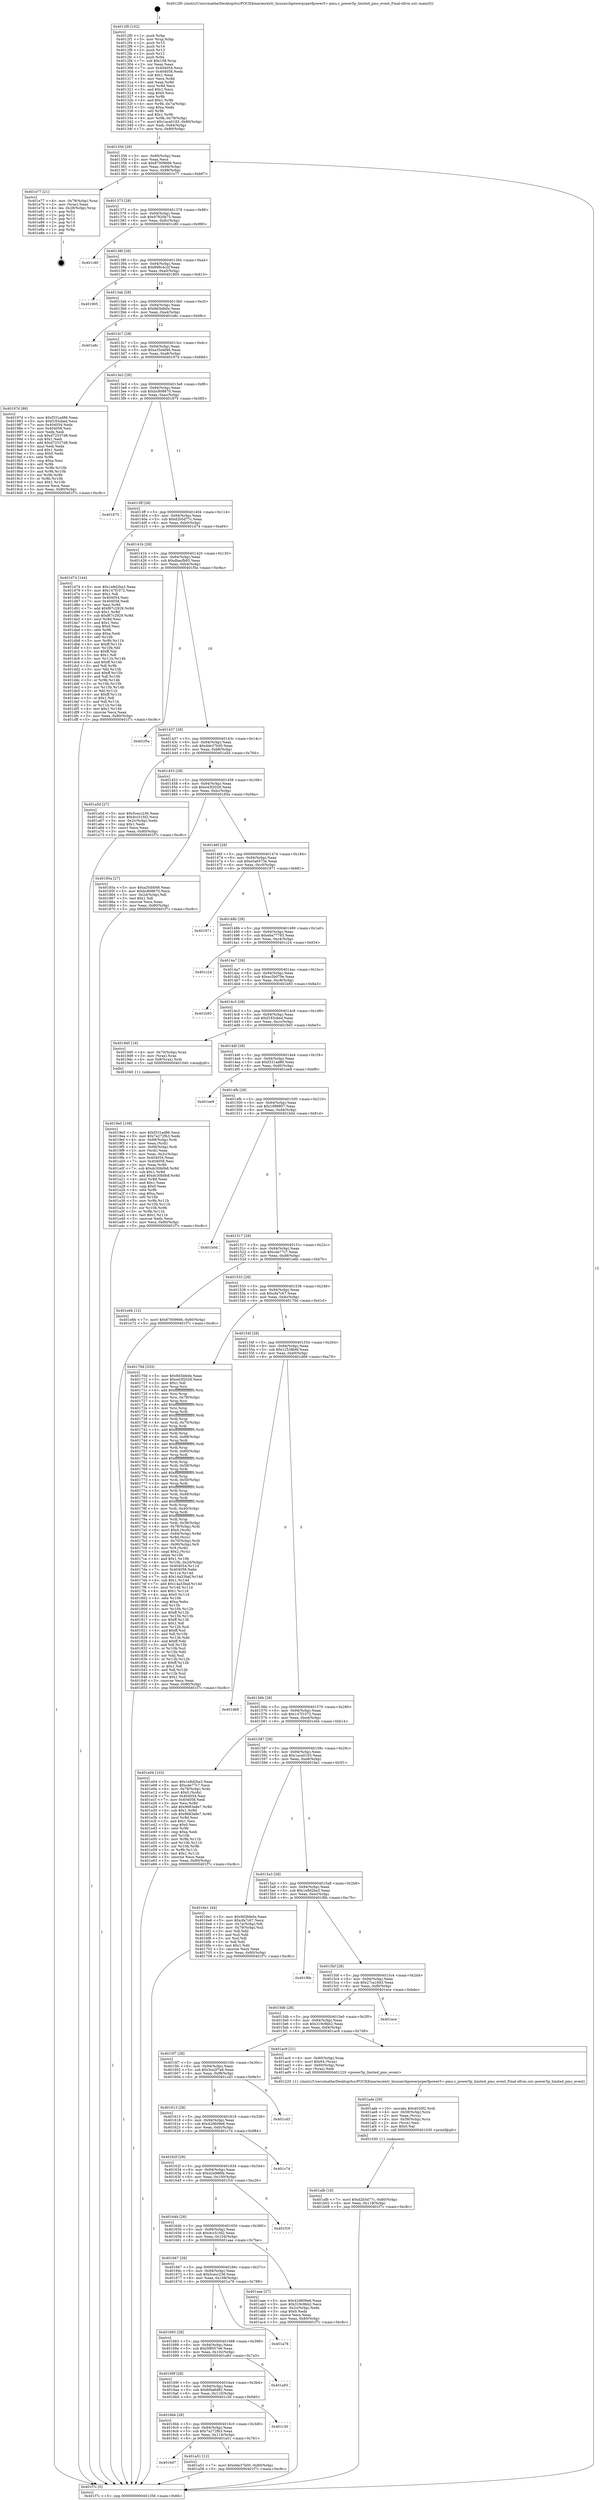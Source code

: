 digraph "0x4012f0" {
  label = "0x4012f0 (/mnt/c/Users/mathe/Desktop/tcc/POCII/binaries/extr_linuxarchpowerpcperfpower5+-pmu.c_power5p_limited_pmc_event_Final-ollvm.out::main(0))"
  labelloc = "t"
  node[shape=record]

  Entry [label="",width=0.3,height=0.3,shape=circle,fillcolor=black,style=filled]
  "0x401356" [label="{
     0x401356 [29]\l
     | [instrs]\l
     &nbsp;&nbsp;0x401356 \<+3\>: mov -0x80(%rbp),%eax\l
     &nbsp;&nbsp;0x401359 \<+2\>: mov %eax,%ecx\l
     &nbsp;&nbsp;0x40135b \<+6\>: sub $0x87009666,%ecx\l
     &nbsp;&nbsp;0x401361 \<+6\>: mov %eax,-0x94(%rbp)\l
     &nbsp;&nbsp;0x401367 \<+6\>: mov %ecx,-0x98(%rbp)\l
     &nbsp;&nbsp;0x40136d \<+6\>: je 0000000000401e77 \<main+0xb87\>\l
  }"]
  "0x401e77" [label="{
     0x401e77 [21]\l
     | [instrs]\l
     &nbsp;&nbsp;0x401e77 \<+4\>: mov -0x78(%rbp),%rax\l
     &nbsp;&nbsp;0x401e7b \<+2\>: mov (%rax),%eax\l
     &nbsp;&nbsp;0x401e7d \<+4\>: lea -0x28(%rbp),%rsp\l
     &nbsp;&nbsp;0x401e81 \<+1\>: pop %rbx\l
     &nbsp;&nbsp;0x401e82 \<+2\>: pop %r12\l
     &nbsp;&nbsp;0x401e84 \<+2\>: pop %r13\l
     &nbsp;&nbsp;0x401e86 \<+2\>: pop %r14\l
     &nbsp;&nbsp;0x401e88 \<+2\>: pop %r15\l
     &nbsp;&nbsp;0x401e8a \<+1\>: pop %rbp\l
     &nbsp;&nbsp;0x401e8b \<+1\>: ret\l
  }"]
  "0x401373" [label="{
     0x401373 [28]\l
     | [instrs]\l
     &nbsp;&nbsp;0x401373 \<+5\>: jmp 0000000000401378 \<main+0x88\>\l
     &nbsp;&nbsp;0x401378 \<+6\>: mov -0x94(%rbp),%eax\l
     &nbsp;&nbsp;0x40137e \<+5\>: sub $0x97920b75,%eax\l
     &nbsp;&nbsp;0x401383 \<+6\>: mov %eax,-0x9c(%rbp)\l
     &nbsp;&nbsp;0x401389 \<+6\>: je 0000000000401c80 \<main+0x990\>\l
  }"]
  Exit [label="",width=0.3,height=0.3,shape=circle,fillcolor=black,style=filled,peripheries=2]
  "0x401c80" [label="{
     0x401c80\l
  }", style=dashed]
  "0x40138f" [label="{
     0x40138f [28]\l
     | [instrs]\l
     &nbsp;&nbsp;0x40138f \<+5\>: jmp 0000000000401394 \<main+0xa4\>\l
     &nbsp;&nbsp;0x401394 \<+6\>: mov -0x94(%rbp),%eax\l
     &nbsp;&nbsp;0x40139a \<+5\>: sub $0x999c4c2f,%eax\l
     &nbsp;&nbsp;0x40139f \<+6\>: mov %eax,-0xa0(%rbp)\l
     &nbsp;&nbsp;0x4013a5 \<+6\>: je 0000000000401905 \<main+0x615\>\l
  }"]
  "0x401afb" [label="{
     0x401afb [18]\l
     | [instrs]\l
     &nbsp;&nbsp;0x401afb \<+7\>: movl $0xd2b5d77c,-0x80(%rbp)\l
     &nbsp;&nbsp;0x401b02 \<+6\>: mov %eax,-0x118(%rbp)\l
     &nbsp;&nbsp;0x401b08 \<+5\>: jmp 0000000000401f7c \<main+0xc8c\>\l
  }"]
  "0x401905" [label="{
     0x401905\l
  }", style=dashed]
  "0x4013ab" [label="{
     0x4013ab [28]\l
     | [instrs]\l
     &nbsp;&nbsp;0x4013ab \<+5\>: jmp 00000000004013b0 \<main+0xc0\>\l
     &nbsp;&nbsp;0x4013b0 \<+6\>: mov -0x94(%rbp),%eax\l
     &nbsp;&nbsp;0x4013b6 \<+5\>: sub $0x9d3bfe0e,%eax\l
     &nbsp;&nbsp;0x4013bb \<+6\>: mov %eax,-0xa4(%rbp)\l
     &nbsp;&nbsp;0x4013c1 \<+6\>: je 0000000000401e8c \<main+0xb9c\>\l
  }"]
  "0x401ade" [label="{
     0x401ade [29]\l
     | [instrs]\l
     &nbsp;&nbsp;0x401ade \<+10\>: movabs $0x4020f2,%rdi\l
     &nbsp;&nbsp;0x401ae8 \<+4\>: mov -0x58(%rbp),%rcx\l
     &nbsp;&nbsp;0x401aec \<+2\>: mov %eax,(%rcx)\l
     &nbsp;&nbsp;0x401aee \<+4\>: mov -0x58(%rbp),%rcx\l
     &nbsp;&nbsp;0x401af2 \<+2\>: mov (%rcx),%esi\l
     &nbsp;&nbsp;0x401af4 \<+2\>: mov $0x0,%al\l
     &nbsp;&nbsp;0x401af6 \<+5\>: call 0000000000401030 \<printf@plt\>\l
     | [calls]\l
     &nbsp;&nbsp;0x401030 \{1\} (unknown)\l
  }"]
  "0x401e8c" [label="{
     0x401e8c\l
  }", style=dashed]
  "0x4013c7" [label="{
     0x4013c7 [28]\l
     | [instrs]\l
     &nbsp;&nbsp;0x4013c7 \<+5\>: jmp 00000000004013cc \<main+0xdc\>\l
     &nbsp;&nbsp;0x4013cc \<+6\>: mov -0x94(%rbp),%eax\l
     &nbsp;&nbsp;0x4013d2 \<+5\>: sub $0xa35d4f46,%eax\l
     &nbsp;&nbsp;0x4013d7 \<+6\>: mov %eax,-0xa8(%rbp)\l
     &nbsp;&nbsp;0x4013dd \<+6\>: je 000000000040197d \<main+0x68d\>\l
  }"]
  "0x4016d7" [label="{
     0x4016d7\l
  }", style=dashed]
  "0x40197d" [label="{
     0x40197d [88]\l
     | [instrs]\l
     &nbsp;&nbsp;0x40197d \<+5\>: mov $0xf331ad86,%eax\l
     &nbsp;&nbsp;0x401982 \<+5\>: mov $0xf183cbed,%ecx\l
     &nbsp;&nbsp;0x401987 \<+7\>: mov 0x404054,%edx\l
     &nbsp;&nbsp;0x40198e \<+7\>: mov 0x404058,%esi\l
     &nbsp;&nbsp;0x401995 \<+2\>: mov %edx,%edi\l
     &nbsp;&nbsp;0x401997 \<+6\>: sub $0xd72537d8,%edi\l
     &nbsp;&nbsp;0x40199d \<+3\>: sub $0x1,%edi\l
     &nbsp;&nbsp;0x4019a0 \<+6\>: add $0xd72537d8,%edi\l
     &nbsp;&nbsp;0x4019a6 \<+3\>: imul %edi,%edx\l
     &nbsp;&nbsp;0x4019a9 \<+3\>: and $0x1,%edx\l
     &nbsp;&nbsp;0x4019ac \<+3\>: cmp $0x0,%edx\l
     &nbsp;&nbsp;0x4019af \<+4\>: sete %r8b\l
     &nbsp;&nbsp;0x4019b3 \<+3\>: cmp $0xa,%esi\l
     &nbsp;&nbsp;0x4019b6 \<+4\>: setl %r9b\l
     &nbsp;&nbsp;0x4019ba \<+3\>: mov %r8b,%r10b\l
     &nbsp;&nbsp;0x4019bd \<+3\>: and %r9b,%r10b\l
     &nbsp;&nbsp;0x4019c0 \<+3\>: xor %r9b,%r8b\l
     &nbsp;&nbsp;0x4019c3 \<+3\>: or %r8b,%r10b\l
     &nbsp;&nbsp;0x4019c6 \<+4\>: test $0x1,%r10b\l
     &nbsp;&nbsp;0x4019ca \<+3\>: cmovne %ecx,%eax\l
     &nbsp;&nbsp;0x4019cd \<+3\>: mov %eax,-0x80(%rbp)\l
     &nbsp;&nbsp;0x4019d0 \<+5\>: jmp 0000000000401f7c \<main+0xc8c\>\l
  }"]
  "0x4013e3" [label="{
     0x4013e3 [28]\l
     | [instrs]\l
     &nbsp;&nbsp;0x4013e3 \<+5\>: jmp 00000000004013e8 \<main+0xf8\>\l
     &nbsp;&nbsp;0x4013e8 \<+6\>: mov -0x94(%rbp),%eax\l
     &nbsp;&nbsp;0x4013ee \<+5\>: sub $0xbc808670,%eax\l
     &nbsp;&nbsp;0x4013f3 \<+6\>: mov %eax,-0xac(%rbp)\l
     &nbsp;&nbsp;0x4013f9 \<+6\>: je 0000000000401875 \<main+0x585\>\l
  }"]
  "0x401a51" [label="{
     0x401a51 [12]\l
     | [instrs]\l
     &nbsp;&nbsp;0x401a51 \<+7\>: movl $0xdde37b00,-0x80(%rbp)\l
     &nbsp;&nbsp;0x401a58 \<+5\>: jmp 0000000000401f7c \<main+0xc8c\>\l
  }"]
  "0x401875" [label="{
     0x401875\l
  }", style=dashed]
  "0x4013ff" [label="{
     0x4013ff [28]\l
     | [instrs]\l
     &nbsp;&nbsp;0x4013ff \<+5\>: jmp 0000000000401404 \<main+0x114\>\l
     &nbsp;&nbsp;0x401404 \<+6\>: mov -0x94(%rbp),%eax\l
     &nbsp;&nbsp;0x40140a \<+5\>: sub $0xd2b5d77c,%eax\l
     &nbsp;&nbsp;0x40140f \<+6\>: mov %eax,-0xb0(%rbp)\l
     &nbsp;&nbsp;0x401415 \<+6\>: je 0000000000401d74 \<main+0xa84\>\l
  }"]
  "0x4016bb" [label="{
     0x4016bb [28]\l
     | [instrs]\l
     &nbsp;&nbsp;0x4016bb \<+5\>: jmp 00000000004016c0 \<main+0x3d0\>\l
     &nbsp;&nbsp;0x4016c0 \<+6\>: mov -0x94(%rbp),%eax\l
     &nbsp;&nbsp;0x4016c6 \<+5\>: sub $0x7a272fb3,%eax\l
     &nbsp;&nbsp;0x4016cb \<+6\>: mov %eax,-0x114(%rbp)\l
     &nbsp;&nbsp;0x4016d1 \<+6\>: je 0000000000401a51 \<main+0x761\>\l
  }"]
  "0x401d74" [label="{
     0x401d74 [144]\l
     | [instrs]\l
     &nbsp;&nbsp;0x401d74 \<+5\>: mov $0x1e8d2ba3,%eax\l
     &nbsp;&nbsp;0x401d79 \<+5\>: mov $0x147f1072,%ecx\l
     &nbsp;&nbsp;0x401d7e \<+2\>: mov $0x1,%dl\l
     &nbsp;&nbsp;0x401d80 \<+7\>: mov 0x404054,%esi\l
     &nbsp;&nbsp;0x401d87 \<+7\>: mov 0x404058,%edi\l
     &nbsp;&nbsp;0x401d8e \<+3\>: mov %esi,%r8d\l
     &nbsp;&nbsp;0x401d91 \<+7\>: add $0xf67c2929,%r8d\l
     &nbsp;&nbsp;0x401d98 \<+4\>: sub $0x1,%r8d\l
     &nbsp;&nbsp;0x401d9c \<+7\>: sub $0xf67c2929,%r8d\l
     &nbsp;&nbsp;0x401da3 \<+4\>: imul %r8d,%esi\l
     &nbsp;&nbsp;0x401da7 \<+3\>: and $0x1,%esi\l
     &nbsp;&nbsp;0x401daa \<+3\>: cmp $0x0,%esi\l
     &nbsp;&nbsp;0x401dad \<+4\>: sete %r9b\l
     &nbsp;&nbsp;0x401db1 \<+3\>: cmp $0xa,%edi\l
     &nbsp;&nbsp;0x401db4 \<+4\>: setl %r10b\l
     &nbsp;&nbsp;0x401db8 \<+3\>: mov %r9b,%r11b\l
     &nbsp;&nbsp;0x401dbb \<+4\>: xor $0xff,%r11b\l
     &nbsp;&nbsp;0x401dbf \<+3\>: mov %r10b,%bl\l
     &nbsp;&nbsp;0x401dc2 \<+3\>: xor $0xff,%bl\l
     &nbsp;&nbsp;0x401dc5 \<+3\>: xor $0x1,%dl\l
     &nbsp;&nbsp;0x401dc8 \<+3\>: mov %r11b,%r14b\l
     &nbsp;&nbsp;0x401dcb \<+4\>: and $0xff,%r14b\l
     &nbsp;&nbsp;0x401dcf \<+3\>: and %dl,%r9b\l
     &nbsp;&nbsp;0x401dd2 \<+3\>: mov %bl,%r15b\l
     &nbsp;&nbsp;0x401dd5 \<+4\>: and $0xff,%r15b\l
     &nbsp;&nbsp;0x401dd9 \<+3\>: and %dl,%r10b\l
     &nbsp;&nbsp;0x401ddc \<+3\>: or %r9b,%r14b\l
     &nbsp;&nbsp;0x401ddf \<+3\>: or %r10b,%r15b\l
     &nbsp;&nbsp;0x401de2 \<+3\>: xor %r15b,%r14b\l
     &nbsp;&nbsp;0x401de5 \<+3\>: or %bl,%r11b\l
     &nbsp;&nbsp;0x401de8 \<+4\>: xor $0xff,%r11b\l
     &nbsp;&nbsp;0x401dec \<+3\>: or $0x1,%dl\l
     &nbsp;&nbsp;0x401def \<+3\>: and %dl,%r11b\l
     &nbsp;&nbsp;0x401df2 \<+3\>: or %r11b,%r14b\l
     &nbsp;&nbsp;0x401df5 \<+4\>: test $0x1,%r14b\l
     &nbsp;&nbsp;0x401df9 \<+3\>: cmovne %ecx,%eax\l
     &nbsp;&nbsp;0x401dfc \<+3\>: mov %eax,-0x80(%rbp)\l
     &nbsp;&nbsp;0x401dff \<+5\>: jmp 0000000000401f7c \<main+0xc8c\>\l
  }"]
  "0x40141b" [label="{
     0x40141b [28]\l
     | [instrs]\l
     &nbsp;&nbsp;0x40141b \<+5\>: jmp 0000000000401420 \<main+0x130\>\l
     &nbsp;&nbsp;0x401420 \<+6\>: mov -0x94(%rbp),%eax\l
     &nbsp;&nbsp;0x401426 \<+5\>: sub $0xdbacfb93,%eax\l
     &nbsp;&nbsp;0x40142b \<+6\>: mov %eax,-0xb4(%rbp)\l
     &nbsp;&nbsp;0x401431 \<+6\>: je 0000000000401f5a \<main+0xc6a\>\l
  }"]
  "0x401c30" [label="{
     0x401c30\l
  }", style=dashed]
  "0x401f5a" [label="{
     0x401f5a\l
  }", style=dashed]
  "0x401437" [label="{
     0x401437 [28]\l
     | [instrs]\l
     &nbsp;&nbsp;0x401437 \<+5\>: jmp 000000000040143c \<main+0x14c\>\l
     &nbsp;&nbsp;0x40143c \<+6\>: mov -0x94(%rbp),%eax\l
     &nbsp;&nbsp;0x401442 \<+5\>: sub $0xdde37b00,%eax\l
     &nbsp;&nbsp;0x401447 \<+6\>: mov %eax,-0xb8(%rbp)\l
     &nbsp;&nbsp;0x40144d \<+6\>: je 0000000000401a5d \<main+0x76d\>\l
  }"]
  "0x40169f" [label="{
     0x40169f [28]\l
     | [instrs]\l
     &nbsp;&nbsp;0x40169f \<+5\>: jmp 00000000004016a4 \<main+0x3b4\>\l
     &nbsp;&nbsp;0x4016a4 \<+6\>: mov -0x94(%rbp),%eax\l
     &nbsp;&nbsp;0x4016aa \<+5\>: sub $0x6f4a6d82,%eax\l
     &nbsp;&nbsp;0x4016af \<+6\>: mov %eax,-0x110(%rbp)\l
     &nbsp;&nbsp;0x4016b5 \<+6\>: je 0000000000401c30 \<main+0x940\>\l
  }"]
  "0x401a5d" [label="{
     0x401a5d [27]\l
     | [instrs]\l
     &nbsp;&nbsp;0x401a5d \<+5\>: mov $0x5cecc236,%eax\l
     &nbsp;&nbsp;0x401a62 \<+5\>: mov $0x4cc51fd2,%ecx\l
     &nbsp;&nbsp;0x401a67 \<+3\>: mov -0x2c(%rbp),%edx\l
     &nbsp;&nbsp;0x401a6a \<+3\>: cmp $0x1,%edx\l
     &nbsp;&nbsp;0x401a6d \<+3\>: cmovl %ecx,%eax\l
     &nbsp;&nbsp;0x401a70 \<+3\>: mov %eax,-0x80(%rbp)\l
     &nbsp;&nbsp;0x401a73 \<+5\>: jmp 0000000000401f7c \<main+0xc8c\>\l
  }"]
  "0x401453" [label="{
     0x401453 [28]\l
     | [instrs]\l
     &nbsp;&nbsp;0x401453 \<+5\>: jmp 0000000000401458 \<main+0x168\>\l
     &nbsp;&nbsp;0x401458 \<+6\>: mov -0x94(%rbp),%eax\l
     &nbsp;&nbsp;0x40145e \<+5\>: sub $0xe43f2026,%eax\l
     &nbsp;&nbsp;0x401463 \<+6\>: mov %eax,-0xbc(%rbp)\l
     &nbsp;&nbsp;0x401469 \<+6\>: je 000000000040185a \<main+0x56a\>\l
  }"]
  "0x401a93" [label="{
     0x401a93\l
  }", style=dashed]
  "0x40185a" [label="{
     0x40185a [27]\l
     | [instrs]\l
     &nbsp;&nbsp;0x40185a \<+5\>: mov $0xa35d4f46,%eax\l
     &nbsp;&nbsp;0x40185f \<+5\>: mov $0xbc808670,%ecx\l
     &nbsp;&nbsp;0x401864 \<+3\>: mov -0x2d(%rbp),%dl\l
     &nbsp;&nbsp;0x401867 \<+3\>: test $0x1,%dl\l
     &nbsp;&nbsp;0x40186a \<+3\>: cmovne %ecx,%eax\l
     &nbsp;&nbsp;0x40186d \<+3\>: mov %eax,-0x80(%rbp)\l
     &nbsp;&nbsp;0x401870 \<+5\>: jmp 0000000000401f7c \<main+0xc8c\>\l
  }"]
  "0x40146f" [label="{
     0x40146f [28]\l
     | [instrs]\l
     &nbsp;&nbsp;0x40146f \<+5\>: jmp 0000000000401474 \<main+0x184\>\l
     &nbsp;&nbsp;0x401474 \<+6\>: mov -0x94(%rbp),%eax\l
     &nbsp;&nbsp;0x40147a \<+5\>: sub $0xe5a6573e,%eax\l
     &nbsp;&nbsp;0x40147f \<+6\>: mov %eax,-0xc0(%rbp)\l
     &nbsp;&nbsp;0x401485 \<+6\>: je 0000000000401971 \<main+0x681\>\l
  }"]
  "0x401683" [label="{
     0x401683 [28]\l
     | [instrs]\l
     &nbsp;&nbsp;0x401683 \<+5\>: jmp 0000000000401688 \<main+0x398\>\l
     &nbsp;&nbsp;0x401688 \<+6\>: mov -0x94(%rbp),%eax\l
     &nbsp;&nbsp;0x40168e \<+5\>: sub $0x5f8057e6,%eax\l
     &nbsp;&nbsp;0x401693 \<+6\>: mov %eax,-0x10c(%rbp)\l
     &nbsp;&nbsp;0x401699 \<+6\>: je 0000000000401a93 \<main+0x7a3\>\l
  }"]
  "0x401971" [label="{
     0x401971\l
  }", style=dashed]
  "0x40148b" [label="{
     0x40148b [28]\l
     | [instrs]\l
     &nbsp;&nbsp;0x40148b \<+5\>: jmp 0000000000401490 \<main+0x1a0\>\l
     &nbsp;&nbsp;0x401490 \<+6\>: mov -0x94(%rbp),%eax\l
     &nbsp;&nbsp;0x401496 \<+5\>: sub $0xeba77783,%eax\l
     &nbsp;&nbsp;0x40149b \<+6\>: mov %eax,-0xc4(%rbp)\l
     &nbsp;&nbsp;0x4014a1 \<+6\>: je 0000000000401c24 \<main+0x934\>\l
  }"]
  "0x401a78" [label="{
     0x401a78\l
  }", style=dashed]
  "0x401c24" [label="{
     0x401c24\l
  }", style=dashed]
  "0x4014a7" [label="{
     0x4014a7 [28]\l
     | [instrs]\l
     &nbsp;&nbsp;0x4014a7 \<+5\>: jmp 00000000004014ac \<main+0x1bc\>\l
     &nbsp;&nbsp;0x4014ac \<+6\>: mov -0x94(%rbp),%eax\l
     &nbsp;&nbsp;0x4014b2 \<+5\>: sub $0xec5b079e,%eax\l
     &nbsp;&nbsp;0x4014b7 \<+6\>: mov %eax,-0xc8(%rbp)\l
     &nbsp;&nbsp;0x4014bd \<+6\>: je 0000000000401b93 \<main+0x8a3\>\l
  }"]
  "0x401667" [label="{
     0x401667 [28]\l
     | [instrs]\l
     &nbsp;&nbsp;0x401667 \<+5\>: jmp 000000000040166c \<main+0x37c\>\l
     &nbsp;&nbsp;0x40166c \<+6\>: mov -0x94(%rbp),%eax\l
     &nbsp;&nbsp;0x401672 \<+5\>: sub $0x5cecc236,%eax\l
     &nbsp;&nbsp;0x401677 \<+6\>: mov %eax,-0x108(%rbp)\l
     &nbsp;&nbsp;0x40167d \<+6\>: je 0000000000401a78 \<main+0x788\>\l
  }"]
  "0x401b93" [label="{
     0x401b93\l
  }", style=dashed]
  "0x4014c3" [label="{
     0x4014c3 [28]\l
     | [instrs]\l
     &nbsp;&nbsp;0x4014c3 \<+5\>: jmp 00000000004014c8 \<main+0x1d8\>\l
     &nbsp;&nbsp;0x4014c8 \<+6\>: mov -0x94(%rbp),%eax\l
     &nbsp;&nbsp;0x4014ce \<+5\>: sub $0xf183cbed,%eax\l
     &nbsp;&nbsp;0x4014d3 \<+6\>: mov %eax,-0xcc(%rbp)\l
     &nbsp;&nbsp;0x4014d9 \<+6\>: je 00000000004019d5 \<main+0x6e5\>\l
  }"]
  "0x401aae" [label="{
     0x401aae [27]\l
     | [instrs]\l
     &nbsp;&nbsp;0x401aae \<+5\>: mov $0x42d609e6,%eax\l
     &nbsp;&nbsp;0x401ab3 \<+5\>: mov $0x319c9bb2,%ecx\l
     &nbsp;&nbsp;0x401ab8 \<+3\>: mov -0x2c(%rbp),%edx\l
     &nbsp;&nbsp;0x401abb \<+3\>: cmp $0x0,%edx\l
     &nbsp;&nbsp;0x401abe \<+3\>: cmove %ecx,%eax\l
     &nbsp;&nbsp;0x401ac1 \<+3\>: mov %eax,-0x80(%rbp)\l
     &nbsp;&nbsp;0x401ac4 \<+5\>: jmp 0000000000401f7c \<main+0xc8c\>\l
  }"]
  "0x4019d5" [label="{
     0x4019d5 [16]\l
     | [instrs]\l
     &nbsp;&nbsp;0x4019d5 \<+4\>: mov -0x70(%rbp),%rax\l
     &nbsp;&nbsp;0x4019d9 \<+3\>: mov (%rax),%rax\l
     &nbsp;&nbsp;0x4019dc \<+4\>: mov 0x8(%rax),%rdi\l
     &nbsp;&nbsp;0x4019e0 \<+5\>: call 0000000000401040 \<atoi@plt\>\l
     | [calls]\l
     &nbsp;&nbsp;0x401040 \{1\} (unknown)\l
  }"]
  "0x4014df" [label="{
     0x4014df [28]\l
     | [instrs]\l
     &nbsp;&nbsp;0x4014df \<+5\>: jmp 00000000004014e4 \<main+0x1f4\>\l
     &nbsp;&nbsp;0x4014e4 \<+6\>: mov -0x94(%rbp),%eax\l
     &nbsp;&nbsp;0x4014ea \<+5\>: sub $0xf331ad86,%eax\l
     &nbsp;&nbsp;0x4014ef \<+6\>: mov %eax,-0xd0(%rbp)\l
     &nbsp;&nbsp;0x4014f5 \<+6\>: je 0000000000401ee9 \<main+0xbf9\>\l
  }"]
  "0x40164b" [label="{
     0x40164b [28]\l
     | [instrs]\l
     &nbsp;&nbsp;0x40164b \<+5\>: jmp 0000000000401650 \<main+0x360\>\l
     &nbsp;&nbsp;0x401650 \<+6\>: mov -0x94(%rbp),%eax\l
     &nbsp;&nbsp;0x401656 \<+5\>: sub $0x4cc51fd2,%eax\l
     &nbsp;&nbsp;0x40165b \<+6\>: mov %eax,-0x104(%rbp)\l
     &nbsp;&nbsp;0x401661 \<+6\>: je 0000000000401aae \<main+0x7be\>\l
  }"]
  "0x401ee9" [label="{
     0x401ee9\l
  }", style=dashed]
  "0x4014fb" [label="{
     0x4014fb [28]\l
     | [instrs]\l
     &nbsp;&nbsp;0x4014fb \<+5\>: jmp 0000000000401500 \<main+0x210\>\l
     &nbsp;&nbsp;0x401500 \<+6\>: mov -0x94(%rbp),%eax\l
     &nbsp;&nbsp;0x401506 \<+5\>: sub $0x1889807,%eax\l
     &nbsp;&nbsp;0x40150b \<+6\>: mov %eax,-0xd4(%rbp)\l
     &nbsp;&nbsp;0x401511 \<+6\>: je 0000000000401b0d \<main+0x81d\>\l
  }"]
  "0x401f16" [label="{
     0x401f16\l
  }", style=dashed]
  "0x401b0d" [label="{
     0x401b0d\l
  }", style=dashed]
  "0x401517" [label="{
     0x401517 [28]\l
     | [instrs]\l
     &nbsp;&nbsp;0x401517 \<+5\>: jmp 000000000040151c \<main+0x22c\>\l
     &nbsp;&nbsp;0x40151c \<+6\>: mov -0x94(%rbp),%eax\l
     &nbsp;&nbsp;0x401522 \<+5\>: sub $0xcde77c7,%eax\l
     &nbsp;&nbsp;0x401527 \<+6\>: mov %eax,-0xd8(%rbp)\l
     &nbsp;&nbsp;0x40152d \<+6\>: je 0000000000401e6b \<main+0xb7b\>\l
  }"]
  "0x40162f" [label="{
     0x40162f [28]\l
     | [instrs]\l
     &nbsp;&nbsp;0x40162f \<+5\>: jmp 0000000000401634 \<main+0x344\>\l
     &nbsp;&nbsp;0x401634 \<+6\>: mov -0x94(%rbp),%eax\l
     &nbsp;&nbsp;0x40163a \<+5\>: sub $0x42e986fe,%eax\l
     &nbsp;&nbsp;0x40163f \<+6\>: mov %eax,-0x100(%rbp)\l
     &nbsp;&nbsp;0x401645 \<+6\>: je 0000000000401f16 \<main+0xc26\>\l
  }"]
  "0x401e6b" [label="{
     0x401e6b [12]\l
     | [instrs]\l
     &nbsp;&nbsp;0x401e6b \<+7\>: movl $0x87009666,-0x80(%rbp)\l
     &nbsp;&nbsp;0x401e72 \<+5\>: jmp 0000000000401f7c \<main+0xc8c\>\l
  }"]
  "0x401533" [label="{
     0x401533 [28]\l
     | [instrs]\l
     &nbsp;&nbsp;0x401533 \<+5\>: jmp 0000000000401538 \<main+0x248\>\l
     &nbsp;&nbsp;0x401538 \<+6\>: mov -0x94(%rbp),%eax\l
     &nbsp;&nbsp;0x40153e \<+5\>: sub $0xcfa7c67,%eax\l
     &nbsp;&nbsp;0x401543 \<+6\>: mov %eax,-0xdc(%rbp)\l
     &nbsp;&nbsp;0x401549 \<+6\>: je 000000000040170d \<main+0x41d\>\l
  }"]
  "0x401c74" [label="{
     0x401c74\l
  }", style=dashed]
  "0x40170d" [label="{
     0x40170d [333]\l
     | [instrs]\l
     &nbsp;&nbsp;0x40170d \<+5\>: mov $0x9d3bfe0e,%eax\l
     &nbsp;&nbsp;0x401712 \<+5\>: mov $0xe43f2026,%ecx\l
     &nbsp;&nbsp;0x401717 \<+2\>: mov $0x1,%dl\l
     &nbsp;&nbsp;0x401719 \<+3\>: mov %rsp,%rsi\l
     &nbsp;&nbsp;0x40171c \<+4\>: add $0xfffffffffffffff0,%rsi\l
     &nbsp;&nbsp;0x401720 \<+3\>: mov %rsi,%rsp\l
     &nbsp;&nbsp;0x401723 \<+4\>: mov %rsi,-0x78(%rbp)\l
     &nbsp;&nbsp;0x401727 \<+3\>: mov %rsp,%rsi\l
     &nbsp;&nbsp;0x40172a \<+4\>: add $0xfffffffffffffff0,%rsi\l
     &nbsp;&nbsp;0x40172e \<+3\>: mov %rsi,%rsp\l
     &nbsp;&nbsp;0x401731 \<+3\>: mov %rsp,%rdi\l
     &nbsp;&nbsp;0x401734 \<+4\>: add $0xfffffffffffffff0,%rdi\l
     &nbsp;&nbsp;0x401738 \<+3\>: mov %rdi,%rsp\l
     &nbsp;&nbsp;0x40173b \<+4\>: mov %rdi,-0x70(%rbp)\l
     &nbsp;&nbsp;0x40173f \<+3\>: mov %rsp,%rdi\l
     &nbsp;&nbsp;0x401742 \<+4\>: add $0xfffffffffffffff0,%rdi\l
     &nbsp;&nbsp;0x401746 \<+3\>: mov %rdi,%rsp\l
     &nbsp;&nbsp;0x401749 \<+4\>: mov %rdi,-0x68(%rbp)\l
     &nbsp;&nbsp;0x40174d \<+3\>: mov %rsp,%rdi\l
     &nbsp;&nbsp;0x401750 \<+4\>: add $0xfffffffffffffff0,%rdi\l
     &nbsp;&nbsp;0x401754 \<+3\>: mov %rdi,%rsp\l
     &nbsp;&nbsp;0x401757 \<+4\>: mov %rdi,-0x60(%rbp)\l
     &nbsp;&nbsp;0x40175b \<+3\>: mov %rsp,%rdi\l
     &nbsp;&nbsp;0x40175e \<+4\>: add $0xfffffffffffffff0,%rdi\l
     &nbsp;&nbsp;0x401762 \<+3\>: mov %rdi,%rsp\l
     &nbsp;&nbsp;0x401765 \<+4\>: mov %rdi,-0x58(%rbp)\l
     &nbsp;&nbsp;0x401769 \<+3\>: mov %rsp,%rdi\l
     &nbsp;&nbsp;0x40176c \<+4\>: add $0xfffffffffffffff0,%rdi\l
     &nbsp;&nbsp;0x401770 \<+3\>: mov %rdi,%rsp\l
     &nbsp;&nbsp;0x401773 \<+4\>: mov %rdi,-0x50(%rbp)\l
     &nbsp;&nbsp;0x401777 \<+3\>: mov %rsp,%rdi\l
     &nbsp;&nbsp;0x40177a \<+4\>: add $0xfffffffffffffff0,%rdi\l
     &nbsp;&nbsp;0x40177e \<+3\>: mov %rdi,%rsp\l
     &nbsp;&nbsp;0x401781 \<+4\>: mov %rdi,-0x48(%rbp)\l
     &nbsp;&nbsp;0x401785 \<+3\>: mov %rsp,%rdi\l
     &nbsp;&nbsp;0x401788 \<+4\>: add $0xfffffffffffffff0,%rdi\l
     &nbsp;&nbsp;0x40178c \<+3\>: mov %rdi,%rsp\l
     &nbsp;&nbsp;0x40178f \<+4\>: mov %rdi,-0x40(%rbp)\l
     &nbsp;&nbsp;0x401793 \<+3\>: mov %rsp,%rdi\l
     &nbsp;&nbsp;0x401796 \<+4\>: add $0xfffffffffffffff0,%rdi\l
     &nbsp;&nbsp;0x40179a \<+3\>: mov %rdi,%rsp\l
     &nbsp;&nbsp;0x40179d \<+4\>: mov %rdi,-0x38(%rbp)\l
     &nbsp;&nbsp;0x4017a1 \<+4\>: mov -0x78(%rbp),%rdi\l
     &nbsp;&nbsp;0x4017a5 \<+6\>: movl $0x0,(%rdi)\l
     &nbsp;&nbsp;0x4017ab \<+7\>: mov -0x84(%rbp),%r8d\l
     &nbsp;&nbsp;0x4017b2 \<+3\>: mov %r8d,(%rsi)\l
     &nbsp;&nbsp;0x4017b5 \<+4\>: mov -0x70(%rbp),%rdi\l
     &nbsp;&nbsp;0x4017b9 \<+7\>: mov -0x90(%rbp),%r9\l
     &nbsp;&nbsp;0x4017c0 \<+3\>: mov %r9,(%rdi)\l
     &nbsp;&nbsp;0x4017c3 \<+3\>: cmpl $0x2,(%rsi)\l
     &nbsp;&nbsp;0x4017c6 \<+4\>: setne %r10b\l
     &nbsp;&nbsp;0x4017ca \<+4\>: and $0x1,%r10b\l
     &nbsp;&nbsp;0x4017ce \<+4\>: mov %r10b,-0x2d(%rbp)\l
     &nbsp;&nbsp;0x4017d2 \<+8\>: mov 0x404054,%r11d\l
     &nbsp;&nbsp;0x4017da \<+7\>: mov 0x404058,%ebx\l
     &nbsp;&nbsp;0x4017e1 \<+3\>: mov %r11d,%r14d\l
     &nbsp;&nbsp;0x4017e4 \<+7\>: sub $0x14a33baf,%r14d\l
     &nbsp;&nbsp;0x4017eb \<+4\>: sub $0x1,%r14d\l
     &nbsp;&nbsp;0x4017ef \<+7\>: add $0x14a33baf,%r14d\l
     &nbsp;&nbsp;0x4017f6 \<+4\>: imul %r14d,%r11d\l
     &nbsp;&nbsp;0x4017fa \<+4\>: and $0x1,%r11d\l
     &nbsp;&nbsp;0x4017fe \<+4\>: cmp $0x0,%r11d\l
     &nbsp;&nbsp;0x401802 \<+4\>: sete %r10b\l
     &nbsp;&nbsp;0x401806 \<+3\>: cmp $0xa,%ebx\l
     &nbsp;&nbsp;0x401809 \<+4\>: setl %r15b\l
     &nbsp;&nbsp;0x40180d \<+3\>: mov %r10b,%r12b\l
     &nbsp;&nbsp;0x401810 \<+4\>: xor $0xff,%r12b\l
     &nbsp;&nbsp;0x401814 \<+3\>: mov %r15b,%r13b\l
     &nbsp;&nbsp;0x401817 \<+4\>: xor $0xff,%r13b\l
     &nbsp;&nbsp;0x40181b \<+3\>: xor $0x1,%dl\l
     &nbsp;&nbsp;0x40181e \<+3\>: mov %r12b,%sil\l
     &nbsp;&nbsp;0x401821 \<+4\>: and $0xff,%sil\l
     &nbsp;&nbsp;0x401825 \<+3\>: and %dl,%r10b\l
     &nbsp;&nbsp;0x401828 \<+3\>: mov %r13b,%dil\l
     &nbsp;&nbsp;0x40182b \<+4\>: and $0xff,%dil\l
     &nbsp;&nbsp;0x40182f \<+3\>: and %dl,%r15b\l
     &nbsp;&nbsp;0x401832 \<+3\>: or %r10b,%sil\l
     &nbsp;&nbsp;0x401835 \<+3\>: or %r15b,%dil\l
     &nbsp;&nbsp;0x401838 \<+3\>: xor %dil,%sil\l
     &nbsp;&nbsp;0x40183b \<+3\>: or %r13b,%r12b\l
     &nbsp;&nbsp;0x40183e \<+4\>: xor $0xff,%r12b\l
     &nbsp;&nbsp;0x401842 \<+3\>: or $0x1,%dl\l
     &nbsp;&nbsp;0x401845 \<+3\>: and %dl,%r12b\l
     &nbsp;&nbsp;0x401848 \<+3\>: or %r12b,%sil\l
     &nbsp;&nbsp;0x40184b \<+4\>: test $0x1,%sil\l
     &nbsp;&nbsp;0x40184f \<+3\>: cmovne %ecx,%eax\l
     &nbsp;&nbsp;0x401852 \<+3\>: mov %eax,-0x80(%rbp)\l
     &nbsp;&nbsp;0x401855 \<+5\>: jmp 0000000000401f7c \<main+0xc8c\>\l
  }"]
  "0x40154f" [label="{
     0x40154f [28]\l
     | [instrs]\l
     &nbsp;&nbsp;0x40154f \<+5\>: jmp 0000000000401554 \<main+0x264\>\l
     &nbsp;&nbsp;0x401554 \<+6\>: mov -0x94(%rbp),%eax\l
     &nbsp;&nbsp;0x40155a \<+5\>: sub $0x12538b6f,%eax\l
     &nbsp;&nbsp;0x40155f \<+6\>: mov %eax,-0xe0(%rbp)\l
     &nbsp;&nbsp;0x401565 \<+6\>: je 0000000000401d68 \<main+0xa78\>\l
  }"]
  "0x401613" [label="{
     0x401613 [28]\l
     | [instrs]\l
     &nbsp;&nbsp;0x401613 \<+5\>: jmp 0000000000401618 \<main+0x328\>\l
     &nbsp;&nbsp;0x401618 \<+6\>: mov -0x94(%rbp),%eax\l
     &nbsp;&nbsp;0x40161e \<+5\>: sub $0x42d609e6,%eax\l
     &nbsp;&nbsp;0x401623 \<+6\>: mov %eax,-0xfc(%rbp)\l
     &nbsp;&nbsp;0x401629 \<+6\>: je 0000000000401c74 \<main+0x984\>\l
  }"]
  "0x401d68" [label="{
     0x401d68\l
  }", style=dashed]
  "0x40156b" [label="{
     0x40156b [28]\l
     | [instrs]\l
     &nbsp;&nbsp;0x40156b \<+5\>: jmp 0000000000401570 \<main+0x280\>\l
     &nbsp;&nbsp;0x401570 \<+6\>: mov -0x94(%rbp),%eax\l
     &nbsp;&nbsp;0x401576 \<+5\>: sub $0x147f1072,%eax\l
     &nbsp;&nbsp;0x40157b \<+6\>: mov %eax,-0xe4(%rbp)\l
     &nbsp;&nbsp;0x401581 \<+6\>: je 0000000000401e04 \<main+0xb14\>\l
  }"]
  "0x401cd3" [label="{
     0x401cd3\l
  }", style=dashed]
  "0x401e04" [label="{
     0x401e04 [103]\l
     | [instrs]\l
     &nbsp;&nbsp;0x401e04 \<+5\>: mov $0x1e8d2ba3,%eax\l
     &nbsp;&nbsp;0x401e09 \<+5\>: mov $0xcde77c7,%ecx\l
     &nbsp;&nbsp;0x401e0e \<+4\>: mov -0x78(%rbp),%rdx\l
     &nbsp;&nbsp;0x401e12 \<+6\>: movl $0x0,(%rdx)\l
     &nbsp;&nbsp;0x401e18 \<+7\>: mov 0x404054,%esi\l
     &nbsp;&nbsp;0x401e1f \<+7\>: mov 0x404058,%edi\l
     &nbsp;&nbsp;0x401e26 \<+3\>: mov %esi,%r8d\l
     &nbsp;&nbsp;0x401e29 \<+7\>: add $0x9683a8e7,%r8d\l
     &nbsp;&nbsp;0x401e30 \<+4\>: sub $0x1,%r8d\l
     &nbsp;&nbsp;0x401e34 \<+7\>: sub $0x9683a8e7,%r8d\l
     &nbsp;&nbsp;0x401e3b \<+4\>: imul %r8d,%esi\l
     &nbsp;&nbsp;0x401e3f \<+3\>: and $0x1,%esi\l
     &nbsp;&nbsp;0x401e42 \<+3\>: cmp $0x0,%esi\l
     &nbsp;&nbsp;0x401e45 \<+4\>: sete %r9b\l
     &nbsp;&nbsp;0x401e49 \<+3\>: cmp $0xa,%edi\l
     &nbsp;&nbsp;0x401e4c \<+4\>: setl %r10b\l
     &nbsp;&nbsp;0x401e50 \<+3\>: mov %r9b,%r11b\l
     &nbsp;&nbsp;0x401e53 \<+3\>: and %r10b,%r11b\l
     &nbsp;&nbsp;0x401e56 \<+3\>: xor %r10b,%r9b\l
     &nbsp;&nbsp;0x401e59 \<+3\>: or %r9b,%r11b\l
     &nbsp;&nbsp;0x401e5c \<+4\>: test $0x1,%r11b\l
     &nbsp;&nbsp;0x401e60 \<+3\>: cmovne %ecx,%eax\l
     &nbsp;&nbsp;0x401e63 \<+3\>: mov %eax,-0x80(%rbp)\l
     &nbsp;&nbsp;0x401e66 \<+5\>: jmp 0000000000401f7c \<main+0xc8c\>\l
  }"]
  "0x401587" [label="{
     0x401587 [28]\l
     | [instrs]\l
     &nbsp;&nbsp;0x401587 \<+5\>: jmp 000000000040158c \<main+0x29c\>\l
     &nbsp;&nbsp;0x40158c \<+6\>: mov -0x94(%rbp),%eax\l
     &nbsp;&nbsp;0x401592 \<+5\>: sub $0x1aca0183,%eax\l
     &nbsp;&nbsp;0x401597 \<+6\>: mov %eax,-0xe8(%rbp)\l
     &nbsp;&nbsp;0x40159d \<+6\>: je 00000000004016e1 \<main+0x3f1\>\l
  }"]
  "0x4015f7" [label="{
     0x4015f7 [28]\l
     | [instrs]\l
     &nbsp;&nbsp;0x4015f7 \<+5\>: jmp 00000000004015fc \<main+0x30c\>\l
     &nbsp;&nbsp;0x4015fc \<+6\>: mov -0x94(%rbp),%eax\l
     &nbsp;&nbsp;0x401602 \<+5\>: sub $0x3ca2f7e8,%eax\l
     &nbsp;&nbsp;0x401607 \<+6\>: mov %eax,-0xf8(%rbp)\l
     &nbsp;&nbsp;0x40160d \<+6\>: je 0000000000401cd3 \<main+0x9e3\>\l
  }"]
  "0x4016e1" [label="{
     0x4016e1 [44]\l
     | [instrs]\l
     &nbsp;&nbsp;0x4016e1 \<+5\>: mov $0x9d3bfe0e,%eax\l
     &nbsp;&nbsp;0x4016e6 \<+5\>: mov $0xcfa7c67,%ecx\l
     &nbsp;&nbsp;0x4016eb \<+3\>: mov -0x7a(%rbp),%dl\l
     &nbsp;&nbsp;0x4016ee \<+4\>: mov -0x79(%rbp),%sil\l
     &nbsp;&nbsp;0x4016f2 \<+3\>: mov %dl,%dil\l
     &nbsp;&nbsp;0x4016f5 \<+3\>: and %sil,%dil\l
     &nbsp;&nbsp;0x4016f8 \<+3\>: xor %sil,%dl\l
     &nbsp;&nbsp;0x4016fb \<+3\>: or %dl,%dil\l
     &nbsp;&nbsp;0x4016fe \<+4\>: test $0x1,%dil\l
     &nbsp;&nbsp;0x401702 \<+3\>: cmovne %ecx,%eax\l
     &nbsp;&nbsp;0x401705 \<+3\>: mov %eax,-0x80(%rbp)\l
     &nbsp;&nbsp;0x401708 \<+5\>: jmp 0000000000401f7c \<main+0xc8c\>\l
  }"]
  "0x4015a3" [label="{
     0x4015a3 [28]\l
     | [instrs]\l
     &nbsp;&nbsp;0x4015a3 \<+5\>: jmp 00000000004015a8 \<main+0x2b8\>\l
     &nbsp;&nbsp;0x4015a8 \<+6\>: mov -0x94(%rbp),%eax\l
     &nbsp;&nbsp;0x4015ae \<+5\>: sub $0x1e8d2ba3,%eax\l
     &nbsp;&nbsp;0x4015b3 \<+6\>: mov %eax,-0xec(%rbp)\l
     &nbsp;&nbsp;0x4015b9 \<+6\>: je 0000000000401f6b \<main+0xc7b\>\l
  }"]
  "0x401f7c" [label="{
     0x401f7c [5]\l
     | [instrs]\l
     &nbsp;&nbsp;0x401f7c \<+5\>: jmp 0000000000401356 \<main+0x66\>\l
  }"]
  "0x4012f0" [label="{
     0x4012f0 [102]\l
     | [instrs]\l
     &nbsp;&nbsp;0x4012f0 \<+1\>: push %rbp\l
     &nbsp;&nbsp;0x4012f1 \<+3\>: mov %rsp,%rbp\l
     &nbsp;&nbsp;0x4012f4 \<+2\>: push %r15\l
     &nbsp;&nbsp;0x4012f6 \<+2\>: push %r14\l
     &nbsp;&nbsp;0x4012f8 \<+2\>: push %r13\l
     &nbsp;&nbsp;0x4012fa \<+2\>: push %r12\l
     &nbsp;&nbsp;0x4012fc \<+1\>: push %rbx\l
     &nbsp;&nbsp;0x4012fd \<+7\>: sub $0x108,%rsp\l
     &nbsp;&nbsp;0x401304 \<+2\>: xor %eax,%eax\l
     &nbsp;&nbsp;0x401306 \<+7\>: mov 0x404054,%ecx\l
     &nbsp;&nbsp;0x40130d \<+7\>: mov 0x404058,%edx\l
     &nbsp;&nbsp;0x401314 \<+3\>: sub $0x1,%eax\l
     &nbsp;&nbsp;0x401317 \<+3\>: mov %ecx,%r8d\l
     &nbsp;&nbsp;0x40131a \<+3\>: add %eax,%r8d\l
     &nbsp;&nbsp;0x40131d \<+4\>: imul %r8d,%ecx\l
     &nbsp;&nbsp;0x401321 \<+3\>: and $0x1,%ecx\l
     &nbsp;&nbsp;0x401324 \<+3\>: cmp $0x0,%ecx\l
     &nbsp;&nbsp;0x401327 \<+4\>: sete %r9b\l
     &nbsp;&nbsp;0x40132b \<+4\>: and $0x1,%r9b\l
     &nbsp;&nbsp;0x40132f \<+4\>: mov %r9b,-0x7a(%rbp)\l
     &nbsp;&nbsp;0x401333 \<+3\>: cmp $0xa,%edx\l
     &nbsp;&nbsp;0x401336 \<+4\>: setl %r9b\l
     &nbsp;&nbsp;0x40133a \<+4\>: and $0x1,%r9b\l
     &nbsp;&nbsp;0x40133e \<+4\>: mov %r9b,-0x79(%rbp)\l
     &nbsp;&nbsp;0x401342 \<+7\>: movl $0x1aca0183,-0x80(%rbp)\l
     &nbsp;&nbsp;0x401349 \<+6\>: mov %edi,-0x84(%rbp)\l
     &nbsp;&nbsp;0x40134f \<+7\>: mov %rsi,-0x90(%rbp)\l
  }"]
  "0x401ac9" [label="{
     0x401ac9 [21]\l
     | [instrs]\l
     &nbsp;&nbsp;0x401ac9 \<+4\>: mov -0x60(%rbp),%rax\l
     &nbsp;&nbsp;0x401acd \<+6\>: movl $0x64,(%rax)\l
     &nbsp;&nbsp;0x401ad3 \<+4\>: mov -0x60(%rbp),%rax\l
     &nbsp;&nbsp;0x401ad7 \<+2\>: mov (%rax),%edi\l
     &nbsp;&nbsp;0x401ad9 \<+5\>: call 0000000000401220 \<power5p_limited_pmc_event\>\l
     | [calls]\l
     &nbsp;&nbsp;0x401220 \{1\} (/mnt/c/Users/mathe/Desktop/tcc/POCII/binaries/extr_linuxarchpowerpcperfpower5+-pmu.c_power5p_limited_pmc_event_Final-ollvm.out::power5p_limited_pmc_event)\l
  }"]
  "0x4019e5" [label="{
     0x4019e5 [108]\l
     | [instrs]\l
     &nbsp;&nbsp;0x4019e5 \<+5\>: mov $0xf331ad86,%ecx\l
     &nbsp;&nbsp;0x4019ea \<+5\>: mov $0x7a272fb3,%edx\l
     &nbsp;&nbsp;0x4019ef \<+4\>: mov -0x68(%rbp),%rdi\l
     &nbsp;&nbsp;0x4019f3 \<+2\>: mov %eax,(%rdi)\l
     &nbsp;&nbsp;0x4019f5 \<+4\>: mov -0x68(%rbp),%rdi\l
     &nbsp;&nbsp;0x4019f9 \<+2\>: mov (%rdi),%eax\l
     &nbsp;&nbsp;0x4019fb \<+3\>: mov %eax,-0x2c(%rbp)\l
     &nbsp;&nbsp;0x4019fe \<+7\>: mov 0x404054,%eax\l
     &nbsp;&nbsp;0x401a05 \<+7\>: mov 0x404058,%esi\l
     &nbsp;&nbsp;0x401a0c \<+3\>: mov %eax,%r8d\l
     &nbsp;&nbsp;0x401a0f \<+7\>: sub $0xdc30b0b8,%r8d\l
     &nbsp;&nbsp;0x401a16 \<+4\>: sub $0x1,%r8d\l
     &nbsp;&nbsp;0x401a1a \<+7\>: add $0xdc30b0b8,%r8d\l
     &nbsp;&nbsp;0x401a21 \<+4\>: imul %r8d,%eax\l
     &nbsp;&nbsp;0x401a25 \<+3\>: and $0x1,%eax\l
     &nbsp;&nbsp;0x401a28 \<+3\>: cmp $0x0,%eax\l
     &nbsp;&nbsp;0x401a2b \<+4\>: sete %r9b\l
     &nbsp;&nbsp;0x401a2f \<+3\>: cmp $0xa,%esi\l
     &nbsp;&nbsp;0x401a32 \<+4\>: setl %r10b\l
     &nbsp;&nbsp;0x401a36 \<+3\>: mov %r9b,%r11b\l
     &nbsp;&nbsp;0x401a39 \<+3\>: and %r10b,%r11b\l
     &nbsp;&nbsp;0x401a3c \<+3\>: xor %r10b,%r9b\l
     &nbsp;&nbsp;0x401a3f \<+3\>: or %r9b,%r11b\l
     &nbsp;&nbsp;0x401a42 \<+4\>: test $0x1,%r11b\l
     &nbsp;&nbsp;0x401a46 \<+3\>: cmovne %edx,%ecx\l
     &nbsp;&nbsp;0x401a49 \<+3\>: mov %ecx,-0x80(%rbp)\l
     &nbsp;&nbsp;0x401a4c \<+5\>: jmp 0000000000401f7c \<main+0xc8c\>\l
  }"]
  "0x4015db" [label="{
     0x4015db [28]\l
     | [instrs]\l
     &nbsp;&nbsp;0x4015db \<+5\>: jmp 00000000004015e0 \<main+0x2f0\>\l
     &nbsp;&nbsp;0x4015e0 \<+6\>: mov -0x94(%rbp),%eax\l
     &nbsp;&nbsp;0x4015e6 \<+5\>: sub $0x319c9bb2,%eax\l
     &nbsp;&nbsp;0x4015eb \<+6\>: mov %eax,-0xf4(%rbp)\l
     &nbsp;&nbsp;0x4015f1 \<+6\>: je 0000000000401ac9 \<main+0x7d9\>\l
  }"]
  "0x401f6b" [label="{
     0x401f6b\l
  }", style=dashed]
  "0x4015bf" [label="{
     0x4015bf [28]\l
     | [instrs]\l
     &nbsp;&nbsp;0x4015bf \<+5\>: jmp 00000000004015c4 \<main+0x2d4\>\l
     &nbsp;&nbsp;0x4015c4 \<+6\>: mov -0x94(%rbp),%eax\l
     &nbsp;&nbsp;0x4015ca \<+5\>: sub $0x27ca16d3,%eax\l
     &nbsp;&nbsp;0x4015cf \<+6\>: mov %eax,-0xf0(%rbp)\l
     &nbsp;&nbsp;0x4015d5 \<+6\>: je 0000000000401ece \<main+0xbde\>\l
  }"]
  "0x401ece" [label="{
     0x401ece\l
  }", style=dashed]
  Entry -> "0x4012f0" [label=" 1"]
  "0x401356" -> "0x401e77" [label=" 1"]
  "0x401356" -> "0x401373" [label=" 12"]
  "0x401e77" -> Exit [label=" 1"]
  "0x401373" -> "0x401c80" [label=" 0"]
  "0x401373" -> "0x40138f" [label=" 12"]
  "0x401e6b" -> "0x401f7c" [label=" 1"]
  "0x40138f" -> "0x401905" [label=" 0"]
  "0x40138f" -> "0x4013ab" [label=" 12"]
  "0x401e04" -> "0x401f7c" [label=" 1"]
  "0x4013ab" -> "0x401e8c" [label=" 0"]
  "0x4013ab" -> "0x4013c7" [label=" 12"]
  "0x401d74" -> "0x401f7c" [label=" 1"]
  "0x4013c7" -> "0x40197d" [label=" 1"]
  "0x4013c7" -> "0x4013e3" [label=" 11"]
  "0x401afb" -> "0x401f7c" [label=" 1"]
  "0x4013e3" -> "0x401875" [label=" 0"]
  "0x4013e3" -> "0x4013ff" [label=" 11"]
  "0x401ade" -> "0x401afb" [label=" 1"]
  "0x4013ff" -> "0x401d74" [label=" 1"]
  "0x4013ff" -> "0x40141b" [label=" 10"]
  "0x401aae" -> "0x401f7c" [label=" 1"]
  "0x40141b" -> "0x401f5a" [label=" 0"]
  "0x40141b" -> "0x401437" [label=" 10"]
  "0x401a5d" -> "0x401f7c" [label=" 1"]
  "0x401437" -> "0x401a5d" [label=" 1"]
  "0x401437" -> "0x401453" [label=" 9"]
  "0x4016bb" -> "0x4016d7" [label=" 0"]
  "0x401453" -> "0x40185a" [label=" 1"]
  "0x401453" -> "0x40146f" [label=" 8"]
  "0x4016bb" -> "0x401a51" [label=" 1"]
  "0x40146f" -> "0x401971" [label=" 0"]
  "0x40146f" -> "0x40148b" [label=" 8"]
  "0x40169f" -> "0x4016bb" [label=" 1"]
  "0x40148b" -> "0x401c24" [label=" 0"]
  "0x40148b" -> "0x4014a7" [label=" 8"]
  "0x40169f" -> "0x401c30" [label=" 0"]
  "0x4014a7" -> "0x401b93" [label=" 0"]
  "0x4014a7" -> "0x4014c3" [label=" 8"]
  "0x401683" -> "0x40169f" [label=" 1"]
  "0x4014c3" -> "0x4019d5" [label=" 1"]
  "0x4014c3" -> "0x4014df" [label=" 7"]
  "0x401683" -> "0x401a93" [label=" 0"]
  "0x4014df" -> "0x401ee9" [label=" 0"]
  "0x4014df" -> "0x4014fb" [label=" 7"]
  "0x401667" -> "0x401683" [label=" 1"]
  "0x4014fb" -> "0x401b0d" [label=" 0"]
  "0x4014fb" -> "0x401517" [label=" 7"]
  "0x401667" -> "0x401a78" [label=" 0"]
  "0x401517" -> "0x401e6b" [label=" 1"]
  "0x401517" -> "0x401533" [label=" 6"]
  "0x40164b" -> "0x401667" [label=" 1"]
  "0x401533" -> "0x40170d" [label=" 1"]
  "0x401533" -> "0x40154f" [label=" 5"]
  "0x40164b" -> "0x401aae" [label=" 1"]
  "0x40154f" -> "0x401d68" [label=" 0"]
  "0x40154f" -> "0x40156b" [label=" 5"]
  "0x40162f" -> "0x40164b" [label=" 2"]
  "0x40156b" -> "0x401e04" [label=" 1"]
  "0x40156b" -> "0x401587" [label=" 4"]
  "0x40162f" -> "0x401f16" [label=" 0"]
  "0x401587" -> "0x4016e1" [label=" 1"]
  "0x401587" -> "0x4015a3" [label=" 3"]
  "0x4016e1" -> "0x401f7c" [label=" 1"]
  "0x4012f0" -> "0x401356" [label=" 1"]
  "0x401f7c" -> "0x401356" [label=" 12"]
  "0x401613" -> "0x40162f" [label=" 2"]
  "0x40170d" -> "0x401f7c" [label=" 1"]
  "0x40185a" -> "0x401f7c" [label=" 1"]
  "0x40197d" -> "0x401f7c" [label=" 1"]
  "0x4019d5" -> "0x4019e5" [label=" 1"]
  "0x4019e5" -> "0x401f7c" [label=" 1"]
  "0x401613" -> "0x401c74" [label=" 0"]
  "0x4015a3" -> "0x401f6b" [label=" 0"]
  "0x4015a3" -> "0x4015bf" [label=" 3"]
  "0x4015f7" -> "0x401613" [label=" 2"]
  "0x4015bf" -> "0x401ece" [label=" 0"]
  "0x4015bf" -> "0x4015db" [label=" 3"]
  "0x401ac9" -> "0x401ade" [label=" 1"]
  "0x4015db" -> "0x401ac9" [label=" 1"]
  "0x4015db" -> "0x4015f7" [label=" 2"]
  "0x401a51" -> "0x401f7c" [label=" 1"]
  "0x4015f7" -> "0x401cd3" [label=" 0"]
}
